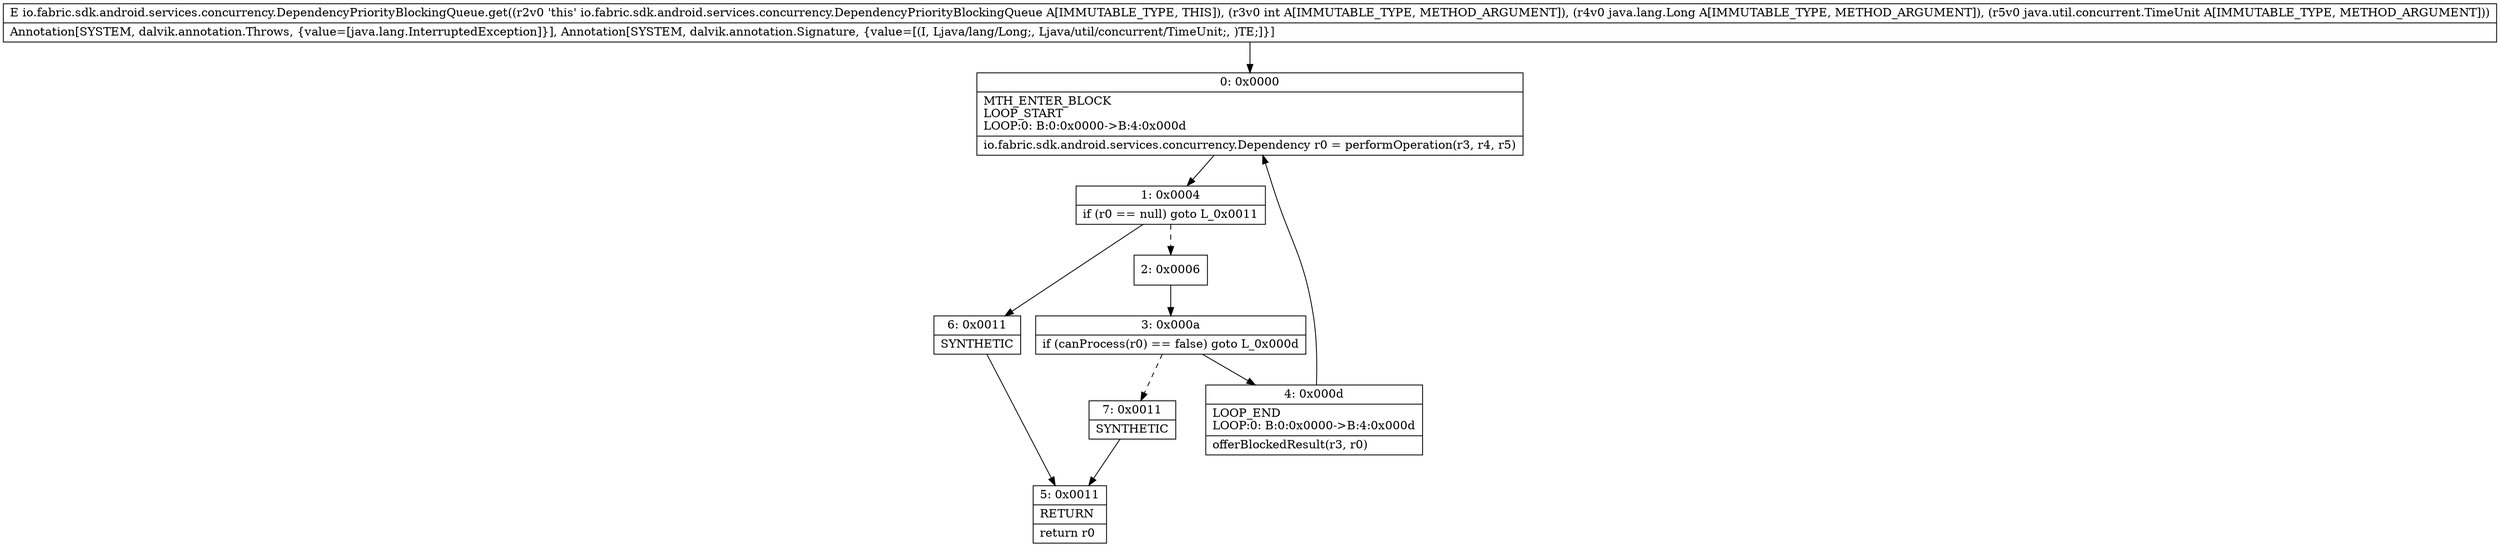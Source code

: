 digraph "CFG forio.fabric.sdk.android.services.concurrency.DependencyPriorityBlockingQueue.get(ILjava\/lang\/Long;Ljava\/util\/concurrent\/TimeUnit;)Lio\/fabric\/sdk\/android\/services\/concurrency\/Dependency;" {
Node_0 [shape=record,label="{0\:\ 0x0000|MTH_ENTER_BLOCK\lLOOP_START\lLOOP:0: B:0:0x0000\-\>B:4:0x000d\l|io.fabric.sdk.android.services.concurrency.Dependency r0 = performOperation(r3, r4, r5)\l}"];
Node_1 [shape=record,label="{1\:\ 0x0004|if (r0 == null) goto L_0x0011\l}"];
Node_2 [shape=record,label="{2\:\ 0x0006}"];
Node_3 [shape=record,label="{3\:\ 0x000a|if (canProcess(r0) == false) goto L_0x000d\l}"];
Node_4 [shape=record,label="{4\:\ 0x000d|LOOP_END\lLOOP:0: B:0:0x0000\-\>B:4:0x000d\l|offerBlockedResult(r3, r0)\l}"];
Node_5 [shape=record,label="{5\:\ 0x0011|RETURN\l|return r0\l}"];
Node_6 [shape=record,label="{6\:\ 0x0011|SYNTHETIC\l}"];
Node_7 [shape=record,label="{7\:\ 0x0011|SYNTHETIC\l}"];
MethodNode[shape=record,label="{E io.fabric.sdk.android.services.concurrency.DependencyPriorityBlockingQueue.get((r2v0 'this' io.fabric.sdk.android.services.concurrency.DependencyPriorityBlockingQueue A[IMMUTABLE_TYPE, THIS]), (r3v0 int A[IMMUTABLE_TYPE, METHOD_ARGUMENT]), (r4v0 java.lang.Long A[IMMUTABLE_TYPE, METHOD_ARGUMENT]), (r5v0 java.util.concurrent.TimeUnit A[IMMUTABLE_TYPE, METHOD_ARGUMENT]))  | Annotation[SYSTEM, dalvik.annotation.Throws, \{value=[java.lang.InterruptedException]\}], Annotation[SYSTEM, dalvik.annotation.Signature, \{value=[(I, Ljava\/lang\/Long;, Ljava\/util\/concurrent\/TimeUnit;, )TE;]\}]\l}"];
MethodNode -> Node_0;
Node_0 -> Node_1;
Node_1 -> Node_2[style=dashed];
Node_1 -> Node_6;
Node_2 -> Node_3;
Node_3 -> Node_4;
Node_3 -> Node_7[style=dashed];
Node_4 -> Node_0;
Node_6 -> Node_5;
Node_7 -> Node_5;
}

